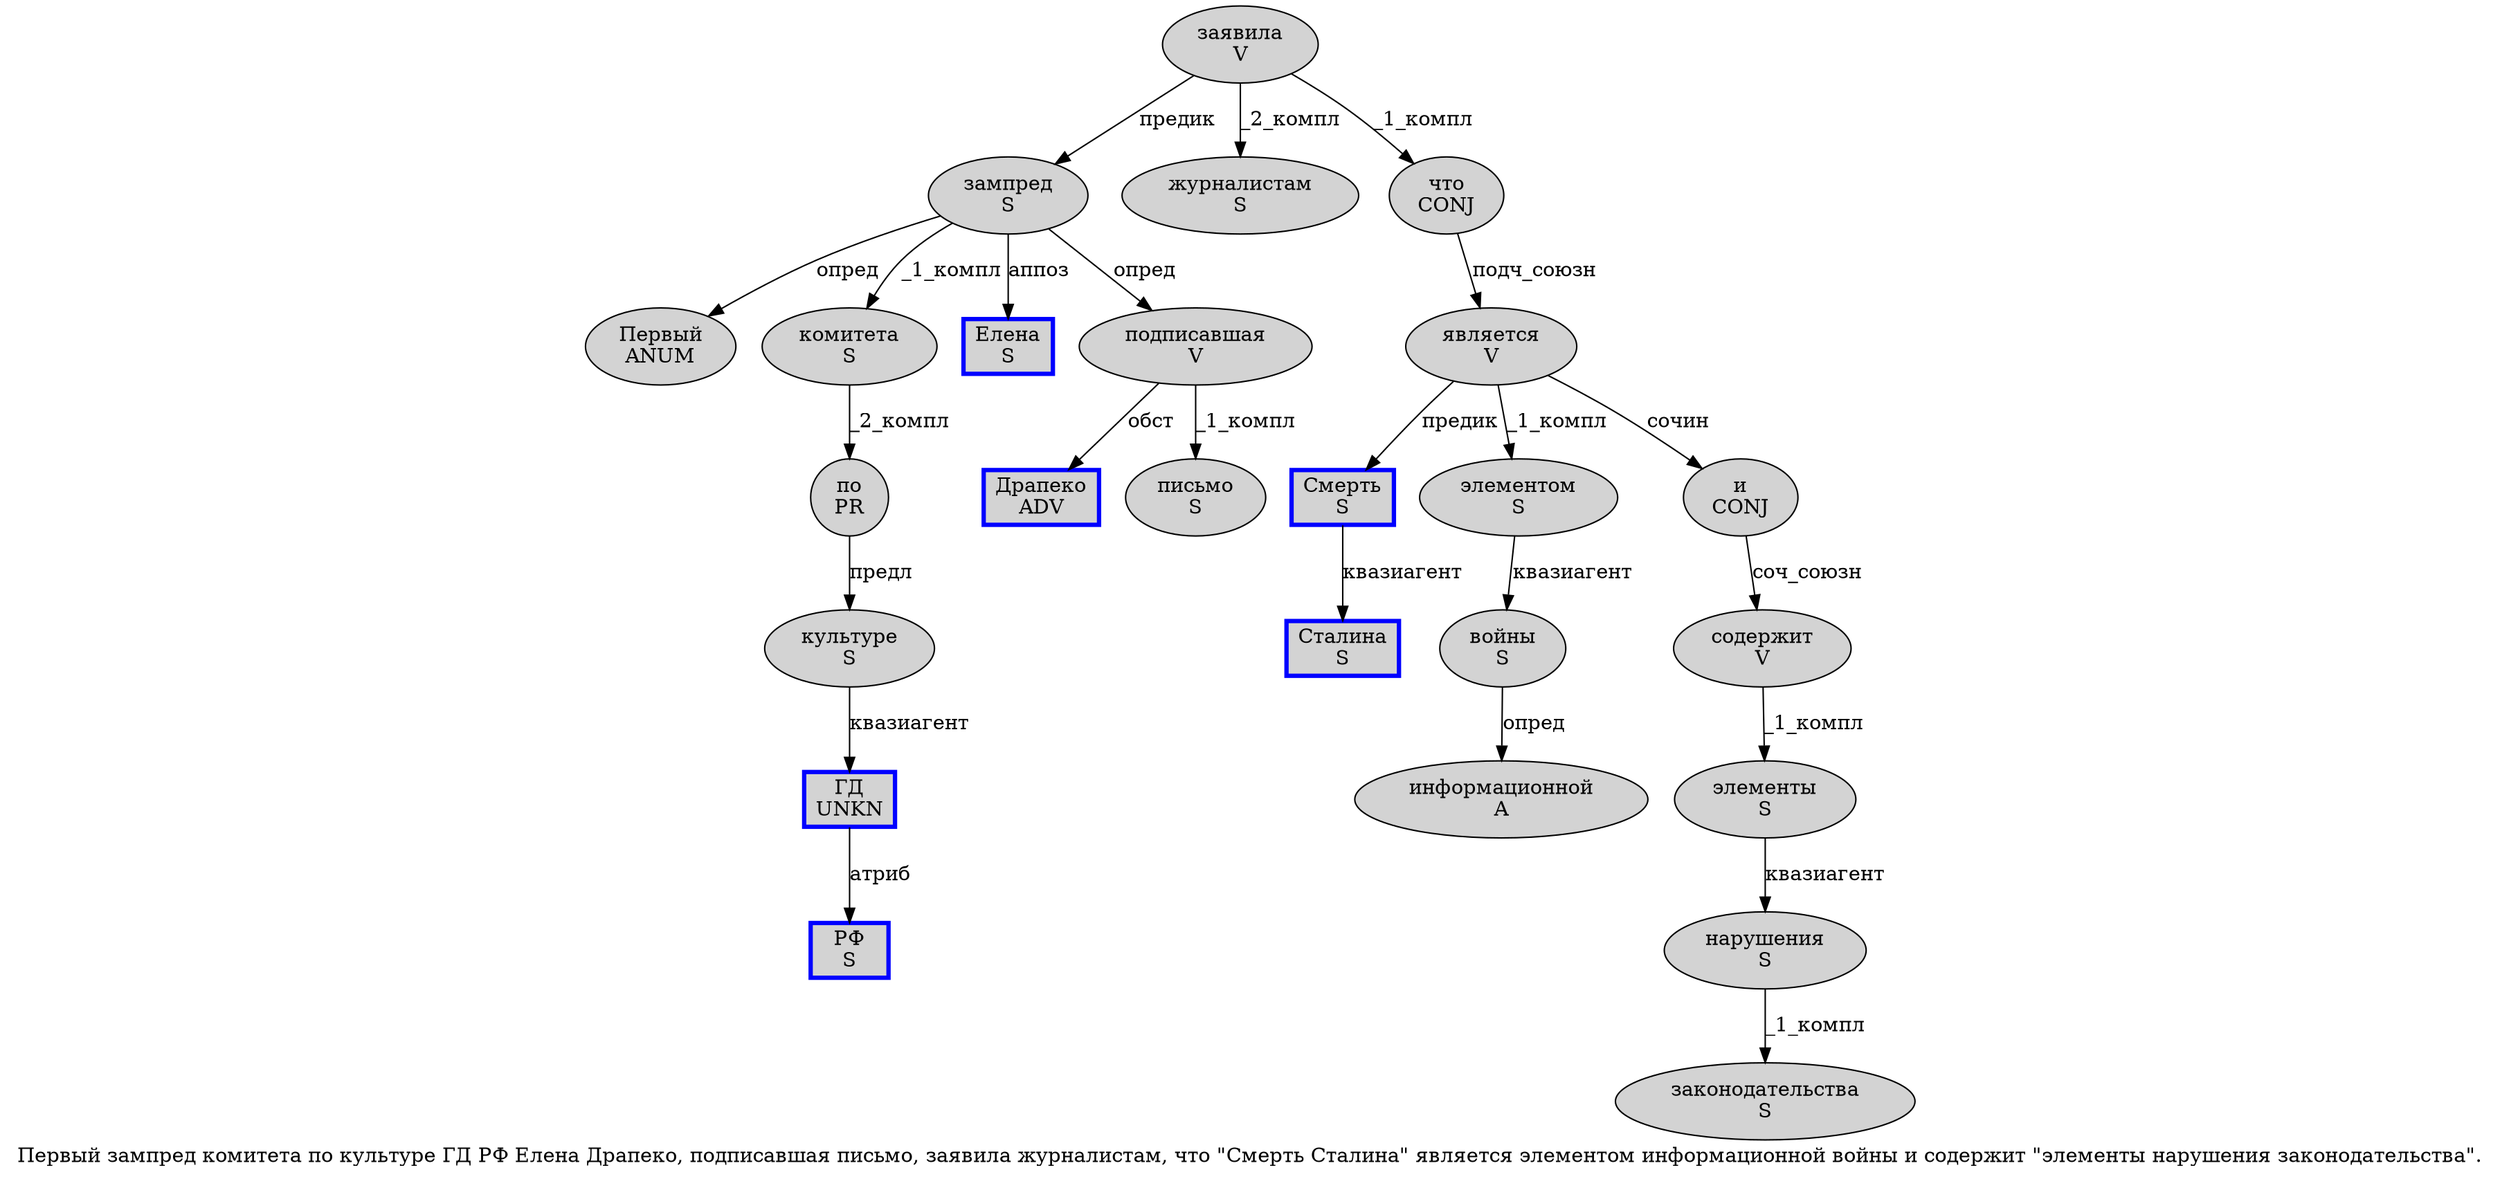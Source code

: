 digraph SENTENCE_508 {
	graph [label="Первый зампред комитета по культуре ГД РФ Елена Драпеко, подписавшая письмо, заявила журналистам, что \"Смерть Сталина\" является элементом информационной войны и содержит \"элементы нарушения законодательства\"."]
	node [style=filled]
		0 [label="Первый
ANUM" color="" fillcolor=lightgray penwidth=1 shape=ellipse]
		1 [label="зампред
S" color="" fillcolor=lightgray penwidth=1 shape=ellipse]
		2 [label="комитета
S" color="" fillcolor=lightgray penwidth=1 shape=ellipse]
		3 [label="по
PR" color="" fillcolor=lightgray penwidth=1 shape=ellipse]
		4 [label="культуре
S" color="" fillcolor=lightgray penwidth=1 shape=ellipse]
		5 [label="ГД
UNKN" color=blue fillcolor=lightgray penwidth=3 shape=box]
		6 [label="РФ
S" color=blue fillcolor=lightgray penwidth=3 shape=box]
		7 [label="Елена
S" color=blue fillcolor=lightgray penwidth=3 shape=box]
		8 [label="Драпеко
ADV" color=blue fillcolor=lightgray penwidth=3 shape=box]
		10 [label="подписавшая
V" color="" fillcolor=lightgray penwidth=1 shape=ellipse]
		11 [label="письмо
S" color="" fillcolor=lightgray penwidth=1 shape=ellipse]
		13 [label="заявила
V" color="" fillcolor=lightgray penwidth=1 shape=ellipse]
		14 [label="журналистам
S" color="" fillcolor=lightgray penwidth=1 shape=ellipse]
		16 [label="что
CONJ" color="" fillcolor=lightgray penwidth=1 shape=ellipse]
		18 [label="Смерть
S" color=blue fillcolor=lightgray penwidth=3 shape=box]
		19 [label="Сталина
S" color=blue fillcolor=lightgray penwidth=3 shape=box]
		21 [label="является
V" color="" fillcolor=lightgray penwidth=1 shape=ellipse]
		22 [label="элементом
S" color="" fillcolor=lightgray penwidth=1 shape=ellipse]
		23 [label="информационной
A" color="" fillcolor=lightgray penwidth=1 shape=ellipse]
		24 [label="войны
S" color="" fillcolor=lightgray penwidth=1 shape=ellipse]
		25 [label="и
CONJ" color="" fillcolor=lightgray penwidth=1 shape=ellipse]
		26 [label="содержит
V" color="" fillcolor=lightgray penwidth=1 shape=ellipse]
		28 [label="элементы
S" color="" fillcolor=lightgray penwidth=1 shape=ellipse]
		29 [label="нарушения
S" color="" fillcolor=lightgray penwidth=1 shape=ellipse]
		30 [label="законодательства
S" color="" fillcolor=lightgray penwidth=1 shape=ellipse]
			22 -> 24 [label="квазиагент"]
			1 -> 0 [label="опред"]
			1 -> 2 [label="_1_компл"]
			1 -> 7 [label="аппоз"]
			1 -> 10 [label="опред"]
			13 -> 1 [label="предик"]
			13 -> 14 [label="_2_компл"]
			13 -> 16 [label="_1_компл"]
			2 -> 3 [label="_2_компл"]
			10 -> 8 [label="обст"]
			10 -> 11 [label="_1_компл"]
			16 -> 21 [label="подч_союзн"]
			21 -> 18 [label="предик"]
			21 -> 22 [label="_1_компл"]
			21 -> 25 [label="сочин"]
			24 -> 23 [label="опред"]
			26 -> 28 [label="_1_компл"]
			18 -> 19 [label="квазиагент"]
			25 -> 26 [label="соч_союзн"]
			4 -> 5 [label="квазиагент"]
			5 -> 6 [label="атриб"]
			3 -> 4 [label="предл"]
			28 -> 29 [label="квазиагент"]
			29 -> 30 [label="_1_компл"]
}